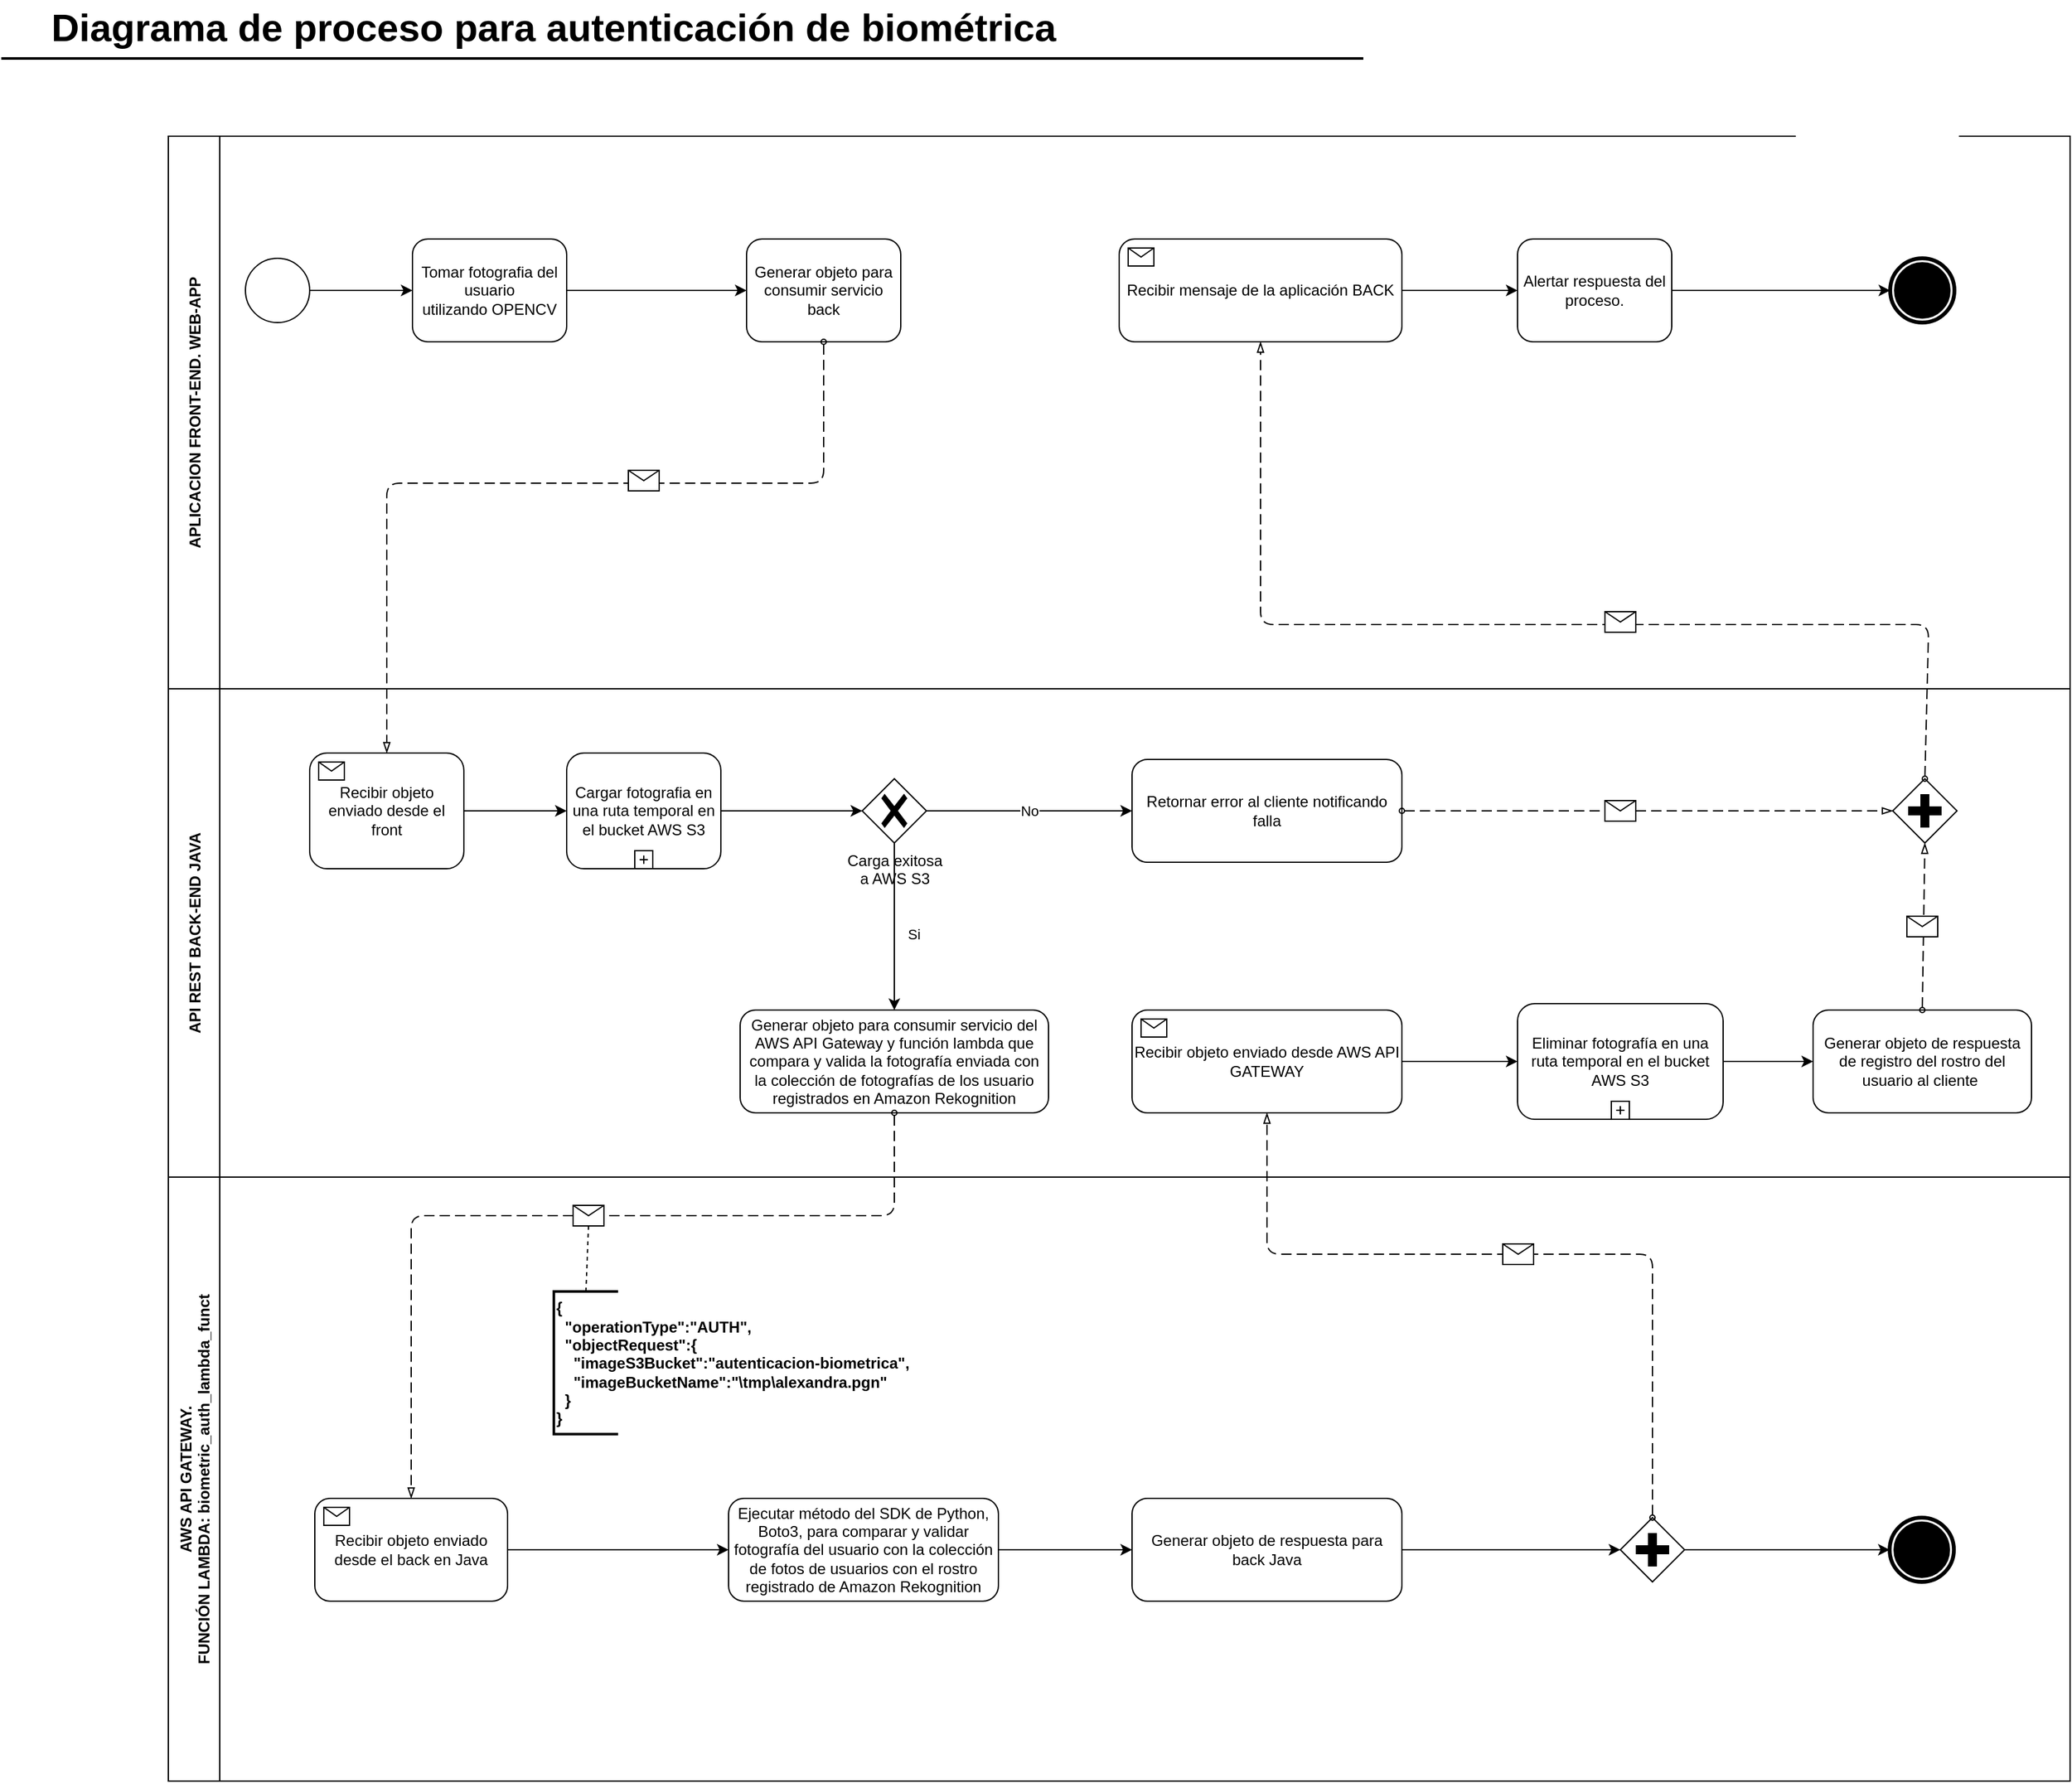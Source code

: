 <mxfile version="14.9.5" type="github">
  <diagram id="WSkJC6NNngoiEzodDmeb" name="Page-1">
    <mxGraphModel dx="868" dy="450" grid="1" gridSize="10" guides="1" tooltips="1" connect="1" arrows="1" fold="1" page="1" pageScale="1" pageWidth="827" pageHeight="1169" math="0" shadow="0">
      <root>
        <mxCell id="0" />
        <mxCell id="1" parent="0" />
        <mxCell id="y3wNRUAzm8mTdQ6PBOl_-5" value="APLICACION FRONT-END. WEB-APP" style="swimlane;horizontal=0;startSize=40;" parent="1" vertex="1">
          <mxGeometry x="150" y="170" width="1480" height="430" as="geometry">
            <mxRectangle x="150" y="170" width="30" height="260" as="alternateBounds" />
          </mxGeometry>
        </mxCell>
        <mxCell id="y3wNRUAzm8mTdQ6PBOl_-6" value="Generar objeto para consumir servicio back" style="shape=ext;rounded=1;html=1;whiteSpace=wrap;" parent="y3wNRUAzm8mTdQ6PBOl_-5" vertex="1">
          <mxGeometry x="450" y="80" width="120" height="80" as="geometry" />
        </mxCell>
        <mxCell id="y3wNRUAzm8mTdQ6PBOl_-7" value="API REST BACK-END JAVA" style="swimlane;horizontal=0;startSize=40;" parent="y3wNRUAzm8mTdQ6PBOl_-5" vertex="1">
          <mxGeometry y="430" width="1480" height="380" as="geometry" />
        </mxCell>
        <mxCell id="y3wNRUAzm8mTdQ6PBOl_-8" value="Recibir objeto enviado desde el front" style="html=1;whiteSpace=wrap;rounded=1;" parent="y3wNRUAzm8mTdQ6PBOl_-7" vertex="1">
          <mxGeometry x="110" y="50" width="120" height="90" as="geometry" />
        </mxCell>
        <mxCell id="y3wNRUAzm8mTdQ6PBOl_-9" value="" style="html=1;shape=message;" parent="y3wNRUAzm8mTdQ6PBOl_-8" vertex="1">
          <mxGeometry width="20" height="14" relative="1" as="geometry">
            <mxPoint x="7" y="7" as="offset" />
          </mxGeometry>
        </mxCell>
        <mxCell id="y3wNRUAzm8mTdQ6PBOl_-10" value="Cargar fotografia en una ruta temporal en el bucket AWS S3" style="html=1;whiteSpace=wrap;rounded=1;" parent="y3wNRUAzm8mTdQ6PBOl_-7" vertex="1">
          <mxGeometry x="310" y="50" width="120" height="90" as="geometry" />
        </mxCell>
        <mxCell id="y3wNRUAzm8mTdQ6PBOl_-11" value="" style="html=1;shape=plus;" parent="y3wNRUAzm8mTdQ6PBOl_-10" vertex="1">
          <mxGeometry x="0.5" y="1" width="14" height="14" relative="1" as="geometry">
            <mxPoint x="-7" y="-14" as="offset" />
          </mxGeometry>
        </mxCell>
        <mxCell id="y3wNRUAzm8mTdQ6PBOl_-12" style="edgeStyle=orthogonalEdgeStyle;rounded=0;html=1;jettySize=auto;orthogonalLoop=1;exitX=1;exitY=0.5;exitDx=0;exitDy=0;entryX=0;entryY=0.5;entryDx=0;entryDy=0;" parent="y3wNRUAzm8mTdQ6PBOl_-7" source="y3wNRUAzm8mTdQ6PBOl_-8" target="y3wNRUAzm8mTdQ6PBOl_-10" edge="1">
          <mxGeometry relative="1" as="geometry">
            <mxPoint x="290" y="55" as="sourcePoint" />
            <mxPoint x="290" y="145" as="targetPoint" />
          </mxGeometry>
        </mxCell>
        <mxCell id="y3wNRUAzm8mTdQ6PBOl_-13" style="edgeStyle=orthogonalEdgeStyle;rounded=0;html=1;jettySize=auto;orthogonalLoop=1;exitX=1;exitY=0.5;exitDx=0;exitDy=0;entryX=0;entryY=0.5;entryDx=0;entryDy=0;entryPerimeter=0;" parent="y3wNRUAzm8mTdQ6PBOl_-7" source="y3wNRUAzm8mTdQ6PBOl_-10" target="y3wNRUAzm8mTdQ6PBOl_-14" edge="1">
          <mxGeometry relative="1" as="geometry">
            <mxPoint x="490" y="95.0" as="sourcePoint" />
            <mxPoint x="580" y="89.41" as="targetPoint" />
          </mxGeometry>
        </mxCell>
        <mxCell id="y3wNRUAzm8mTdQ6PBOl_-14" value="Carga exitosa &lt;br&gt;a AWS S3" style="points=[[0.25,0.25,0],[0.5,0,0],[0.75,0.25,0],[1,0.5,0],[0.75,0.75,0],[0.5,1,0],[0.25,0.75,0],[0,0.5,0]];shape=mxgraph.bpmn.gateway2;html=1;verticalLabelPosition=bottom;labelBackgroundColor=#ffffff;verticalAlign=top;align=center;perimeter=rhombusPerimeter;outlineConnect=0;outline=none;symbol=none;gwType=exclusive;" parent="y3wNRUAzm8mTdQ6PBOl_-7" vertex="1">
          <mxGeometry x="540" y="70" width="50" height="50" as="geometry" />
        </mxCell>
        <mxCell id="y3wNRUAzm8mTdQ6PBOl_-15" value="Si" style="edgeStyle=orthogonalEdgeStyle;rounded=0;html=1;jettySize=auto;orthogonalLoop=1;exitX=0.5;exitY=1;exitDx=0;exitDy=0;exitPerimeter=0;entryX=0.5;entryY=0;entryDx=0;entryDy=0;" parent="y3wNRUAzm8mTdQ6PBOl_-7" source="y3wNRUAzm8mTdQ6PBOl_-14" target="y3wNRUAzm8mTdQ6PBOl_-21" edge="1">
          <mxGeometry x="0.077" y="15" relative="1" as="geometry">
            <mxPoint x="615" y="130" as="sourcePoint" />
            <mxPoint x="580" y="180" as="targetPoint" />
            <Array as="points">
              <mxPoint x="565" y="200" />
            </Array>
            <mxPoint y="1" as="offset" />
          </mxGeometry>
        </mxCell>
        <mxCell id="y3wNRUAzm8mTdQ6PBOl_-16" value="Retornar error al cliente notificando falla" style="shape=ext;rounded=1;html=1;whiteSpace=wrap;" parent="y3wNRUAzm8mTdQ6PBOl_-7" vertex="1">
          <mxGeometry x="750" y="55" width="210" height="80" as="geometry" />
        </mxCell>
        <mxCell id="y3wNRUAzm8mTdQ6PBOl_-17" value="No" style="edgeStyle=orthogonalEdgeStyle;rounded=0;html=1;jettySize=auto;orthogonalLoop=1;exitX=1;exitY=0.5;exitDx=0;exitDy=0;exitPerimeter=0;entryX=0;entryY=0.5;entryDx=0;entryDy=0;" parent="y3wNRUAzm8mTdQ6PBOl_-7" source="y3wNRUAzm8mTdQ6PBOl_-14" target="y3wNRUAzm8mTdQ6PBOl_-16" edge="1">
          <mxGeometry relative="1" as="geometry">
            <mxPoint x="540" y="105.0" as="sourcePoint" />
            <mxPoint x="520" y="200" as="targetPoint" />
          </mxGeometry>
        </mxCell>
        <mxCell id="y3wNRUAzm8mTdQ6PBOl_-18" value="" style="points=[[0.25,0.25,0],[0.5,0,0],[0.75,0.25,0],[1,0.5,0],[0.75,0.75,0],[0.5,1,0],[0.25,0.75,0],[0,0.5,0]];shape=mxgraph.bpmn.gateway2;html=1;verticalLabelPosition=bottom;labelBackgroundColor=#ffffff;verticalAlign=top;align=center;perimeter=rhombusPerimeter;outlineConnect=0;outline=none;symbol=none;gwType=parallel;" parent="y3wNRUAzm8mTdQ6PBOl_-7" vertex="1">
          <mxGeometry x="1342" y="70" width="50" height="50" as="geometry" />
        </mxCell>
        <mxCell id="y3wNRUAzm8mTdQ6PBOl_-19" value="" style="endArrow=blockThin;html=1;labelPosition=left;verticalLabelPosition=middle;align=right;verticalAlign=middle;dashed=1;dashPattern=8 4;endFill=0;startArrow=oval;startFill=0;endSize=6;startSize=4;entryX=0;entryY=0.5;entryDx=0;entryDy=0;entryPerimeter=0;exitX=1;exitY=0.5;exitDx=0;exitDy=0;" parent="y3wNRUAzm8mTdQ6PBOl_-7" source="y3wNRUAzm8mTdQ6PBOl_-16" target="y3wNRUAzm8mTdQ6PBOl_-18" edge="1">
          <mxGeometry relative="1" as="geometry">
            <mxPoint x="860" y="100" as="sourcePoint" />
            <mxPoint x="1210" y="140" as="targetPoint" />
            <Array as="points" />
          </mxGeometry>
        </mxCell>
        <mxCell id="y3wNRUAzm8mTdQ6PBOl_-20" value="" style="shape=message;html=1;outlineConnect=0;labelPosition=left;verticalLabelPosition=middle;align=right;verticalAlign=middle;spacingRight=5;labelBackgroundColor=#ffffff;" parent="y3wNRUAzm8mTdQ6PBOl_-19" vertex="1">
          <mxGeometry width="24" height="16" relative="1" as="geometry">
            <mxPoint x="-33" y="-8" as="offset" />
          </mxGeometry>
        </mxCell>
        <mxCell id="y3wNRUAzm8mTdQ6PBOl_-21" value="Generar objeto para consumir servicio del AWS API Gateway y función lambda que compara y valida la fotografía enviada con la colección de fotografías de los usuario registrados en Amazon Rekognition" style="shape=ext;rounded=1;html=1;whiteSpace=wrap;" parent="y3wNRUAzm8mTdQ6PBOl_-7" vertex="1">
          <mxGeometry x="445" y="250" width="240" height="80" as="geometry" />
        </mxCell>
        <mxCell id="y3wNRUAzm8mTdQ6PBOl_-22" value="Recibir objeto enviado desde AWS API GATEWAY" style="html=1;whiteSpace=wrap;rounded=1;" parent="y3wNRUAzm8mTdQ6PBOl_-7" vertex="1">
          <mxGeometry x="750" y="250" width="210" height="80" as="geometry" />
        </mxCell>
        <mxCell id="y3wNRUAzm8mTdQ6PBOl_-23" value="" style="html=1;shape=message;" parent="y3wNRUAzm8mTdQ6PBOl_-22" vertex="1">
          <mxGeometry width="20" height="14" relative="1" as="geometry">
            <mxPoint x="7" y="7" as="offset" />
          </mxGeometry>
        </mxCell>
        <mxCell id="y3wNRUAzm8mTdQ6PBOl_-24" value="Generar objeto de respuesta de registro del rostro del usuario al cliente&amp;nbsp;" style="shape=ext;rounded=1;html=1;whiteSpace=wrap;" parent="y3wNRUAzm8mTdQ6PBOl_-7" vertex="1">
          <mxGeometry x="1280" y="250" width="170" height="80" as="geometry" />
        </mxCell>
        <mxCell id="y3wNRUAzm8mTdQ6PBOl_-25" style="edgeStyle=orthogonalEdgeStyle;rounded=0;html=1;jettySize=auto;orthogonalLoop=1;exitX=1;exitY=0.5;exitDx=0;exitDy=0;entryX=0;entryY=0.5;entryDx=0;entryDy=0;" parent="y3wNRUAzm8mTdQ6PBOl_-7" source="y3wNRUAzm8mTdQ6PBOl_-22" target="y3wNRUAzm8mTdQ6PBOl_-56" edge="1">
          <mxGeometry relative="1" as="geometry">
            <mxPoint x="1030" y="370.0" as="sourcePoint" />
            <mxPoint x="1140" y="370.0" as="targetPoint" />
          </mxGeometry>
        </mxCell>
        <mxCell id="y3wNRUAzm8mTdQ6PBOl_-26" value="" style="endArrow=blockThin;html=1;labelPosition=left;verticalLabelPosition=middle;align=right;verticalAlign=middle;dashed=1;dashPattern=8 4;endFill=0;startArrow=oval;startFill=0;endSize=6;startSize=4;entryX=0.5;entryY=1;entryDx=0;entryDy=0;entryPerimeter=0;exitX=0.5;exitY=0;exitDx=0;exitDy=0;" parent="y3wNRUAzm8mTdQ6PBOl_-7" source="y3wNRUAzm8mTdQ6PBOl_-24" target="y3wNRUAzm8mTdQ6PBOl_-18" edge="1">
          <mxGeometry relative="1" as="geometry">
            <mxPoint x="1212" y="105.0" as="sourcePoint" />
            <mxPoint x="1352" y="105.0" as="targetPoint" />
            <Array as="points" />
          </mxGeometry>
        </mxCell>
        <mxCell id="y3wNRUAzm8mTdQ6PBOl_-27" value="" style="shape=message;html=1;outlineConnect=0;labelPosition=left;verticalLabelPosition=middle;align=right;verticalAlign=middle;spacingRight=5;labelBackgroundColor=#ffffff;" parent="y3wNRUAzm8mTdQ6PBOl_-26" vertex="1">
          <mxGeometry width="24" height="16" relative="1" as="geometry">
            <mxPoint x="-13" y="-8" as="offset" />
          </mxGeometry>
        </mxCell>
        <mxCell id="y3wNRUAzm8mTdQ6PBOl_-58" value="" style="edgeStyle=orthogonalEdgeStyle;rounded=0;orthogonalLoop=1;jettySize=auto;html=1;exitX=1;exitY=0.5;exitDx=0;exitDy=0;" parent="y3wNRUAzm8mTdQ6PBOl_-7" source="y3wNRUAzm8mTdQ6PBOl_-56" target="y3wNRUAzm8mTdQ6PBOl_-24" edge="1">
          <mxGeometry relative="1" as="geometry" />
        </mxCell>
        <mxCell id="y3wNRUAzm8mTdQ6PBOl_-56" value="Eliminar fotografía en una ruta temporal en el bucket AWS S3" style="html=1;whiteSpace=wrap;rounded=1;" parent="y3wNRUAzm8mTdQ6PBOl_-7" vertex="1">
          <mxGeometry x="1050" y="245" width="160" height="90" as="geometry" />
        </mxCell>
        <mxCell id="y3wNRUAzm8mTdQ6PBOl_-57" value="" style="html=1;shape=plus;" parent="y3wNRUAzm8mTdQ6PBOl_-56" vertex="1">
          <mxGeometry x="0.5" y="1" width="14" height="14" relative="1" as="geometry">
            <mxPoint x="-7" y="-14" as="offset" />
          </mxGeometry>
        </mxCell>
        <mxCell id="y3wNRUAzm8mTdQ6PBOl_-28" value="" style="endArrow=blockThin;html=1;labelPosition=left;verticalLabelPosition=middle;align=right;verticalAlign=middle;dashed=1;dashPattern=8 4;endFill=0;startArrow=oval;startFill=0;endSize=6;startSize=4;exitX=0.5;exitY=1;exitDx=0;exitDy=0;entryX=0.5;entryY=0;entryDx=0;entryDy=0;" parent="y3wNRUAzm8mTdQ6PBOl_-5" source="y3wNRUAzm8mTdQ6PBOl_-6" target="y3wNRUAzm8mTdQ6PBOl_-8" edge="1">
          <mxGeometry relative="1" as="geometry">
            <mxPoint x="280" y="270" as="sourcePoint" />
            <mxPoint x="440" y="270" as="targetPoint" />
            <Array as="points">
              <mxPoint x="510" y="270" />
              <mxPoint x="170" y="270" />
            </Array>
          </mxGeometry>
        </mxCell>
        <mxCell id="y3wNRUAzm8mTdQ6PBOl_-29" value="" style="shape=message;html=1;outlineConnect=0;labelPosition=left;verticalLabelPosition=middle;align=right;verticalAlign=middle;spacingRight=5;labelBackgroundColor=#ffffff;" parent="y3wNRUAzm8mTdQ6PBOl_-28" vertex="1">
          <mxGeometry width="24" height="16" relative="1" as="geometry">
            <mxPoint x="68" y="-10" as="offset" />
          </mxGeometry>
        </mxCell>
        <mxCell id="y3wNRUAzm8mTdQ6PBOl_-30" value="" style="points=[[0.145,0.145,0],[0.5,0,0],[0.855,0.145,0],[1,0.5,0],[0.855,0.855,0],[0.5,1,0],[0.145,0.855,0],[0,0.5,0]];shape=mxgraph.bpmn.event;html=1;verticalLabelPosition=bottom;labelBackgroundColor=#ffffff;verticalAlign=top;align=center;perimeter=ellipsePerimeter;outlineConnect=0;aspect=fixed;outline=end;symbol=terminate;" parent="y3wNRUAzm8mTdQ6PBOl_-5" vertex="1">
          <mxGeometry x="1340" y="95" width="50" height="50" as="geometry" />
        </mxCell>
        <mxCell id="y3wNRUAzm8mTdQ6PBOl_-31" value="Alertar respuesta del proceso." style="shape=ext;rounded=1;html=1;whiteSpace=wrap;" parent="y3wNRUAzm8mTdQ6PBOl_-5" vertex="1">
          <mxGeometry x="1050" y="80" width="120" height="80" as="geometry" />
        </mxCell>
        <mxCell id="y3wNRUAzm8mTdQ6PBOl_-32" style="edgeStyle=orthogonalEdgeStyle;rounded=0;html=1;jettySize=auto;orthogonalLoop=1;exitX=1;exitY=0.5;exitDx=0;exitDy=0;entryX=0;entryY=0.5;entryDx=0;entryDy=0;entryPerimeter=0;" parent="y3wNRUAzm8mTdQ6PBOl_-5" source="y3wNRUAzm8mTdQ6PBOl_-31" target="y3wNRUAzm8mTdQ6PBOl_-30" edge="1">
          <mxGeometry relative="1" as="geometry">
            <mxPoint x="850" y="130" as="sourcePoint" />
            <mxPoint x="920" y="130" as="targetPoint" />
          </mxGeometry>
        </mxCell>
        <mxCell id="y3wNRUAzm8mTdQ6PBOl_-33" value="" style="shape=mxgraph.bpmn.shape;html=1;verticalLabelPosition=bottom;labelBackgroundColor=#ffffff;verticalAlign=top;perimeter=ellipsePerimeter;outline=standard;symbol=general;" parent="y3wNRUAzm8mTdQ6PBOl_-5" vertex="1">
          <mxGeometry x="60" y="95" width="50" height="50" as="geometry" />
        </mxCell>
        <mxCell id="y3wNRUAzm8mTdQ6PBOl_-34" value="Tomar fotografia del usuario&lt;br&gt;&amp;nbsp;utilizando OPENCV&amp;nbsp;" style="shape=ext;rounded=1;html=1;whiteSpace=wrap;" parent="y3wNRUAzm8mTdQ6PBOl_-5" vertex="1">
          <mxGeometry x="190" y="80" width="120" height="80" as="geometry" />
        </mxCell>
        <mxCell id="y3wNRUAzm8mTdQ6PBOl_-35" style="edgeStyle=orthogonalEdgeStyle;rounded=0;html=1;jettySize=auto;orthogonalLoop=1;" parent="y3wNRUAzm8mTdQ6PBOl_-5" source="y3wNRUAzm8mTdQ6PBOl_-33" target="y3wNRUAzm8mTdQ6PBOl_-34" edge="1">
          <mxGeometry relative="1" as="geometry" />
        </mxCell>
        <mxCell id="y3wNRUAzm8mTdQ6PBOl_-1" value="Recibir mensaje de la aplicación BACK" style="html=1;whiteSpace=wrap;rounded=1;" parent="y3wNRUAzm8mTdQ6PBOl_-5" vertex="1">
          <mxGeometry x="740" y="80" width="220" height="80" as="geometry" />
        </mxCell>
        <mxCell id="y3wNRUAzm8mTdQ6PBOl_-2" value="" style="html=1;shape=message;" parent="y3wNRUAzm8mTdQ6PBOl_-1" vertex="1">
          <mxGeometry width="20" height="14" relative="1" as="geometry">
            <mxPoint x="7" y="7" as="offset" />
          </mxGeometry>
        </mxCell>
        <mxCell id="y3wNRUAzm8mTdQ6PBOl_-4" style="edgeStyle=orthogonalEdgeStyle;rounded=0;html=1;jettySize=auto;orthogonalLoop=1;entryX=0;entryY=0.5;entryDx=0;entryDy=0;" parent="y3wNRUAzm8mTdQ6PBOl_-5" source="y3wNRUAzm8mTdQ6PBOl_-1" target="y3wNRUAzm8mTdQ6PBOl_-31" edge="1">
          <mxGeometry relative="1" as="geometry">
            <mxPoint x="820" y="120" as="targetPoint" />
          </mxGeometry>
        </mxCell>
        <mxCell id="y3wNRUAzm8mTdQ6PBOl_-36" value="" style="endArrow=blockThin;html=1;labelPosition=left;verticalLabelPosition=middle;align=right;verticalAlign=middle;dashed=1;dashPattern=8 4;endFill=0;startArrow=oval;startFill=0;endSize=6;startSize=4;exitX=0.5;exitY=0;exitDx=0;exitDy=0;exitPerimeter=0;entryX=0.5;entryY=1;entryDx=0;entryDy=0;" parent="y3wNRUAzm8mTdQ6PBOl_-5" source="y3wNRUAzm8mTdQ6PBOl_-18" target="y3wNRUAzm8mTdQ6PBOl_-1" edge="1">
          <mxGeometry relative="1" as="geometry">
            <mxPoint x="797" y="640.0" as="sourcePoint" />
            <mxPoint x="910" y="320" as="targetPoint" />
            <Array as="points">
              <mxPoint x="1370" y="380" />
              <mxPoint x="850" y="380" />
            </Array>
          </mxGeometry>
        </mxCell>
        <mxCell id="y3wNRUAzm8mTdQ6PBOl_-37" value="" style="shape=message;html=1;outlineConnect=0;labelPosition=left;verticalLabelPosition=middle;align=right;verticalAlign=middle;spacingRight=5;labelBackgroundColor=#ffffff;" parent="y3wNRUAzm8mTdQ6PBOl_-36" vertex="1">
          <mxGeometry width="24" height="16" relative="1" as="geometry">
            <mxPoint x="58" y="-10" as="offset" />
          </mxGeometry>
        </mxCell>
        <mxCell id="y3wNRUAzm8mTdQ6PBOl_-3" style="edgeStyle=orthogonalEdgeStyle;rounded=0;html=1;jettySize=auto;orthogonalLoop=1;entryX=0;entryY=0.5;entryDx=0;entryDy=0;" parent="y3wNRUAzm8mTdQ6PBOl_-5" source="y3wNRUAzm8mTdQ6PBOl_-34" target="y3wNRUAzm8mTdQ6PBOl_-6" edge="1">
          <mxGeometry relative="1" as="geometry">
            <mxPoint x="380.0" y="120" as="targetPoint" />
          </mxGeometry>
        </mxCell>
        <mxCell id="y3wNRUAzm8mTdQ6PBOl_-38" value="AWS API GATEWAY. &#xa;FUNCIÓN LAMBDA: biometric_auth_lambda_funct" style="swimlane;horizontal=0;startSize=40;" parent="1" vertex="1">
          <mxGeometry x="150" y="980" width="1480" height="470" as="geometry" />
        </mxCell>
        <mxCell id="y3wNRUAzm8mTdQ6PBOl_-39" value="Recibir objeto enviado desde el back en Java" style="html=1;whiteSpace=wrap;rounded=1;" parent="y3wNRUAzm8mTdQ6PBOl_-38" vertex="1">
          <mxGeometry x="114" y="250" width="150" height="80" as="geometry" />
        </mxCell>
        <mxCell id="y3wNRUAzm8mTdQ6PBOl_-40" value="" style="html=1;shape=message;" parent="y3wNRUAzm8mTdQ6PBOl_-39" vertex="1">
          <mxGeometry width="20" height="14" relative="1" as="geometry">
            <mxPoint x="7" y="7" as="offset" />
          </mxGeometry>
        </mxCell>
        <mxCell id="y3wNRUAzm8mTdQ6PBOl_-41" value="Ejecutar método del SDK de Python, Boto3, para comparar y validar fotografía del usuario con la colección de fotos de usuarios con el rostro registrado de Amazon Rekognition" style="shape=ext;rounded=1;html=1;whiteSpace=wrap;" parent="y3wNRUAzm8mTdQ6PBOl_-38" vertex="1">
          <mxGeometry x="436" y="250" width="210" height="80" as="geometry" />
        </mxCell>
        <mxCell id="y3wNRUAzm8mTdQ6PBOl_-42" style="edgeStyle=orthogonalEdgeStyle;rounded=0;html=1;jettySize=auto;orthogonalLoop=1;exitX=1;exitY=0.5;exitDx=0;exitDy=0;entryX=0;entryY=0.5;entryDx=0;entryDy=0;" parent="y3wNRUAzm8mTdQ6PBOl_-38" source="y3wNRUAzm8mTdQ6PBOl_-39" target="y3wNRUAzm8mTdQ6PBOl_-41" edge="1">
          <mxGeometry relative="1" as="geometry">
            <mxPoint x="256" y="273.41" as="sourcePoint" />
            <mxPoint x="336" y="273.41" as="targetPoint" />
          </mxGeometry>
        </mxCell>
        <mxCell id="y3wNRUAzm8mTdQ6PBOl_-43" value="Generar objeto de respuesta para back Java" style="shape=ext;rounded=1;html=1;whiteSpace=wrap;" parent="y3wNRUAzm8mTdQ6PBOl_-38" vertex="1">
          <mxGeometry x="750" y="250" width="210" height="80" as="geometry" />
        </mxCell>
        <mxCell id="y3wNRUAzm8mTdQ6PBOl_-44" style="edgeStyle=orthogonalEdgeStyle;rounded=0;html=1;jettySize=auto;orthogonalLoop=1;exitX=1;exitY=0.5;exitDx=0;exitDy=0;entryX=0;entryY=0.5;entryDx=0;entryDy=0;" parent="y3wNRUAzm8mTdQ6PBOl_-38" source="y3wNRUAzm8mTdQ6PBOl_-41" target="y3wNRUAzm8mTdQ6PBOl_-43" edge="1">
          <mxGeometry relative="1" as="geometry">
            <mxPoint x="566" y="289.41" as="sourcePoint" />
            <mxPoint x="730" y="290" as="targetPoint" />
          </mxGeometry>
        </mxCell>
        <mxCell id="y3wNRUAzm8mTdQ6PBOl_-45" value="" style="points=[[0.25,0.25,0],[0.5,0,0],[0.75,0.25,0],[1,0.5,0],[0.75,0.75,0],[0.5,1,0],[0.25,0.75,0],[0,0.5,0]];shape=mxgraph.bpmn.gateway2;html=1;verticalLabelPosition=bottom;labelBackgroundColor=#ffffff;verticalAlign=top;align=center;perimeter=rhombusPerimeter;outlineConnect=0;outline=none;symbol=none;gwType=parallel;" parent="y3wNRUAzm8mTdQ6PBOl_-38" vertex="1">
          <mxGeometry x="1130" y="265" width="50" height="50" as="geometry" />
        </mxCell>
        <mxCell id="y3wNRUAzm8mTdQ6PBOl_-46" style="edgeStyle=orthogonalEdgeStyle;rounded=0;html=1;jettySize=auto;orthogonalLoop=1;exitX=1;exitY=0.5;exitDx=0;exitDy=0;entryX=0;entryY=0.5;entryDx=0;entryDy=0;entryPerimeter=0;" parent="y3wNRUAzm8mTdQ6PBOl_-38" source="y3wNRUAzm8mTdQ6PBOl_-43" target="y3wNRUAzm8mTdQ6PBOl_-45" edge="1">
          <mxGeometry relative="1" as="geometry">
            <mxPoint x="850" y="302.82" as="sourcePoint" />
            <mxPoint x="945" y="290" as="targetPoint" />
          </mxGeometry>
        </mxCell>
        <mxCell id="y3wNRUAzm8mTdQ6PBOl_-47" value="" style="points=[[0.145,0.145,0],[0.5,0,0],[0.855,0.145,0],[1,0.5,0],[0.855,0.855,0],[0.5,1,0],[0.145,0.855,0],[0,0.5,0]];shape=mxgraph.bpmn.event;html=1;verticalLabelPosition=bottom;labelBackgroundColor=#ffffff;verticalAlign=top;align=center;perimeter=ellipsePerimeter;outlineConnect=0;aspect=fixed;outline=end;symbol=terminate;" parent="y3wNRUAzm8mTdQ6PBOl_-38" vertex="1">
          <mxGeometry x="1339.59" y="265" width="50" height="50" as="geometry" />
        </mxCell>
        <mxCell id="y3wNRUAzm8mTdQ6PBOl_-48" style="edgeStyle=orthogonalEdgeStyle;rounded=0;html=1;jettySize=auto;orthogonalLoop=1;entryX=0;entryY=0.5;entryDx=0;entryDy=0;entryPerimeter=0;exitX=1;exitY=0.5;exitDx=0;exitDy=0;exitPerimeter=0;" parent="y3wNRUAzm8mTdQ6PBOl_-38" source="y3wNRUAzm8mTdQ6PBOl_-45" target="y3wNRUAzm8mTdQ6PBOl_-47" edge="1">
          <mxGeometry relative="1" as="geometry">
            <mxPoint x="1020" y="290" as="sourcePoint" />
            <mxPoint x="960" y="300" as="targetPoint" />
          </mxGeometry>
        </mxCell>
        <mxCell id="4cvdJIx8kPkowqCsfauf-9" value="&lt;div&gt;&lt;b&gt;&lt;font style=&quot;font-size: 12px&quot;&gt;{&lt;/font&gt;&lt;/b&gt;&lt;/div&gt;&lt;div&gt;&lt;b&gt;&lt;font style=&quot;font-size: 12px&quot;&gt;&amp;nbsp; &quot;operationType&quot;:&quot;AUTH&quot;,&lt;/font&gt;&lt;/b&gt;&lt;/div&gt;&lt;div&gt;&lt;b&gt;&lt;font style=&quot;font-size: 12px&quot;&gt;&amp;nbsp; &quot;objectRequest&quot;:{&lt;/font&gt;&lt;/b&gt;&lt;/div&gt;&lt;div&gt;&lt;font&gt;&lt;b&gt;&amp;nbsp; &amp;nbsp; &quot;imageS3Bucket&quot;:&quot;autenticacion-biometrica&quot;,&lt;/b&gt;&lt;/font&gt;&lt;/div&gt;&lt;div&gt;&lt;b&gt;&lt;font style=&quot;font-size: 12px&quot;&gt;&amp;nbsp; &amp;nbsp; &quot;imageBucketName&quot;:&quot;\tmp\alexandra.pgn&quot;&lt;/font&gt;&lt;/b&gt;&lt;/div&gt;&lt;div&gt;&lt;b&gt;&lt;font style=&quot;font-size: 12px&quot;&gt;&amp;nbsp; }&lt;/font&gt;&lt;/b&gt;&lt;/div&gt;&lt;div&gt;&lt;b&gt;&lt;font style=&quot;font-size: 12px&quot;&gt;}&lt;/font&gt;&lt;/b&gt;&lt;/div&gt;" style="strokeWidth=2;html=1;shape=mxgraph.flowchart.annotation_1;align=left;pointerEvents=1;" parent="y3wNRUAzm8mTdQ6PBOl_-38" vertex="1">
          <mxGeometry x="300" y="89" width="50" height="111" as="geometry" />
        </mxCell>
        <mxCell id="y3wNRUAzm8mTdQ6PBOl_-49" value="" style="endArrow=blockThin;html=1;labelPosition=left;verticalLabelPosition=middle;align=right;verticalAlign=middle;dashed=1;dashPattern=8 4;endFill=0;startArrow=oval;startFill=0;endSize=6;startSize=4;entryX=0.5;entryY=0;entryDx=0;entryDy=0;exitX=0.5;exitY=1;exitDx=0;exitDy=0;" parent="1" source="y3wNRUAzm8mTdQ6PBOl_-21" target="y3wNRUAzm8mTdQ6PBOl_-39" edge="1">
          <mxGeometry relative="1" as="geometry">
            <mxPoint x="650" y="890" as="sourcePoint" />
            <mxPoint x="450" y="840" as="targetPoint" />
            <Array as="points">
              <mxPoint x="715" y="1010" />
              <mxPoint x="339" y="1010" />
            </Array>
          </mxGeometry>
        </mxCell>
        <mxCell id="y3wNRUAzm8mTdQ6PBOl_-50" value="" style="shape=message;html=1;outlineConnect=0;labelPosition=left;verticalLabelPosition=middle;align=right;verticalAlign=middle;spacingRight=5;labelBackgroundColor=#ffffff;" parent="y3wNRUAzm8mTdQ6PBOl_-49" vertex="1">
          <mxGeometry width="24" height="16" relative="1" as="geometry">
            <mxPoint x="8" y="-8" as="offset" />
          </mxGeometry>
        </mxCell>
        <mxCell id="y3wNRUAzm8mTdQ6PBOl_-51" value="" style="endArrow=blockThin;html=1;labelPosition=left;verticalLabelPosition=middle;align=right;verticalAlign=middle;dashed=1;dashPattern=8 4;endFill=0;startArrow=oval;startFill=0;endSize=6;startSize=4;entryX=0.5;entryY=1;entryDx=0;entryDy=0;exitX=0.5;exitY=0;exitDx=0;exitDy=0;exitPerimeter=0;" parent="1" source="y3wNRUAzm8mTdQ6PBOl_-45" target="y3wNRUAzm8mTdQ6PBOl_-22" edge="1">
          <mxGeometry relative="1" as="geometry">
            <mxPoint x="1170" y="800" as="sourcePoint" />
            <mxPoint x="915" y="810" as="targetPoint" />
            <Array as="points">
              <mxPoint x="1305" y="1040" />
              <mxPoint x="1005" y="1040" />
            </Array>
          </mxGeometry>
        </mxCell>
        <mxCell id="y3wNRUAzm8mTdQ6PBOl_-52" value="" style="shape=message;html=1;outlineConnect=0;labelPosition=left;verticalLabelPosition=middle;align=right;verticalAlign=middle;spacingRight=5;labelBackgroundColor=#ffffff;" parent="y3wNRUAzm8mTdQ6PBOl_-51" vertex="1">
          <mxGeometry width="24" height="16" relative="1" as="geometry">
            <mxPoint x="-14" y="-8" as="offset" />
          </mxGeometry>
        </mxCell>
        <mxCell id="y3wNRUAzm8mTdQ6PBOl_-53" value="Diagrama de proceso para autenticación de biométrica" style="text;html=1;resizable=0;points=[];autosize=1;align=left;verticalAlign=top;spacingTop=-4;fontSize=30;fontStyle=1" parent="1" vertex="1">
          <mxGeometry x="56.5" y="64.5" width="800" height="40" as="geometry" />
        </mxCell>
        <mxCell id="y3wNRUAzm8mTdQ6PBOl_-54" value="" style="line;strokeWidth=2;html=1;fontSize=14;" parent="1" vertex="1">
          <mxGeometry x="20" y="104.5" width="1060" height="10" as="geometry" />
        </mxCell>
        <mxCell id="4cvdJIx8kPkowqCsfauf-7" value="" style="edgeStyle=none;endArrow=none;exitX=0.5;exitY=1;dashed=1;html=1;entryX=0.5;entryY=0;entryDx=0;entryDy=0;entryPerimeter=0;exitDx=0;exitDy=0;" parent="1" source="y3wNRUAzm8mTdQ6PBOl_-50" target="4cvdJIx8kPkowqCsfauf-9" edge="1">
          <mxGeometry x="1" relative="1" as="geometry">
            <mxPoint x="580" y="1320" as="targetPoint" />
          </mxGeometry>
        </mxCell>
      </root>
    </mxGraphModel>
  </diagram>
</mxfile>
